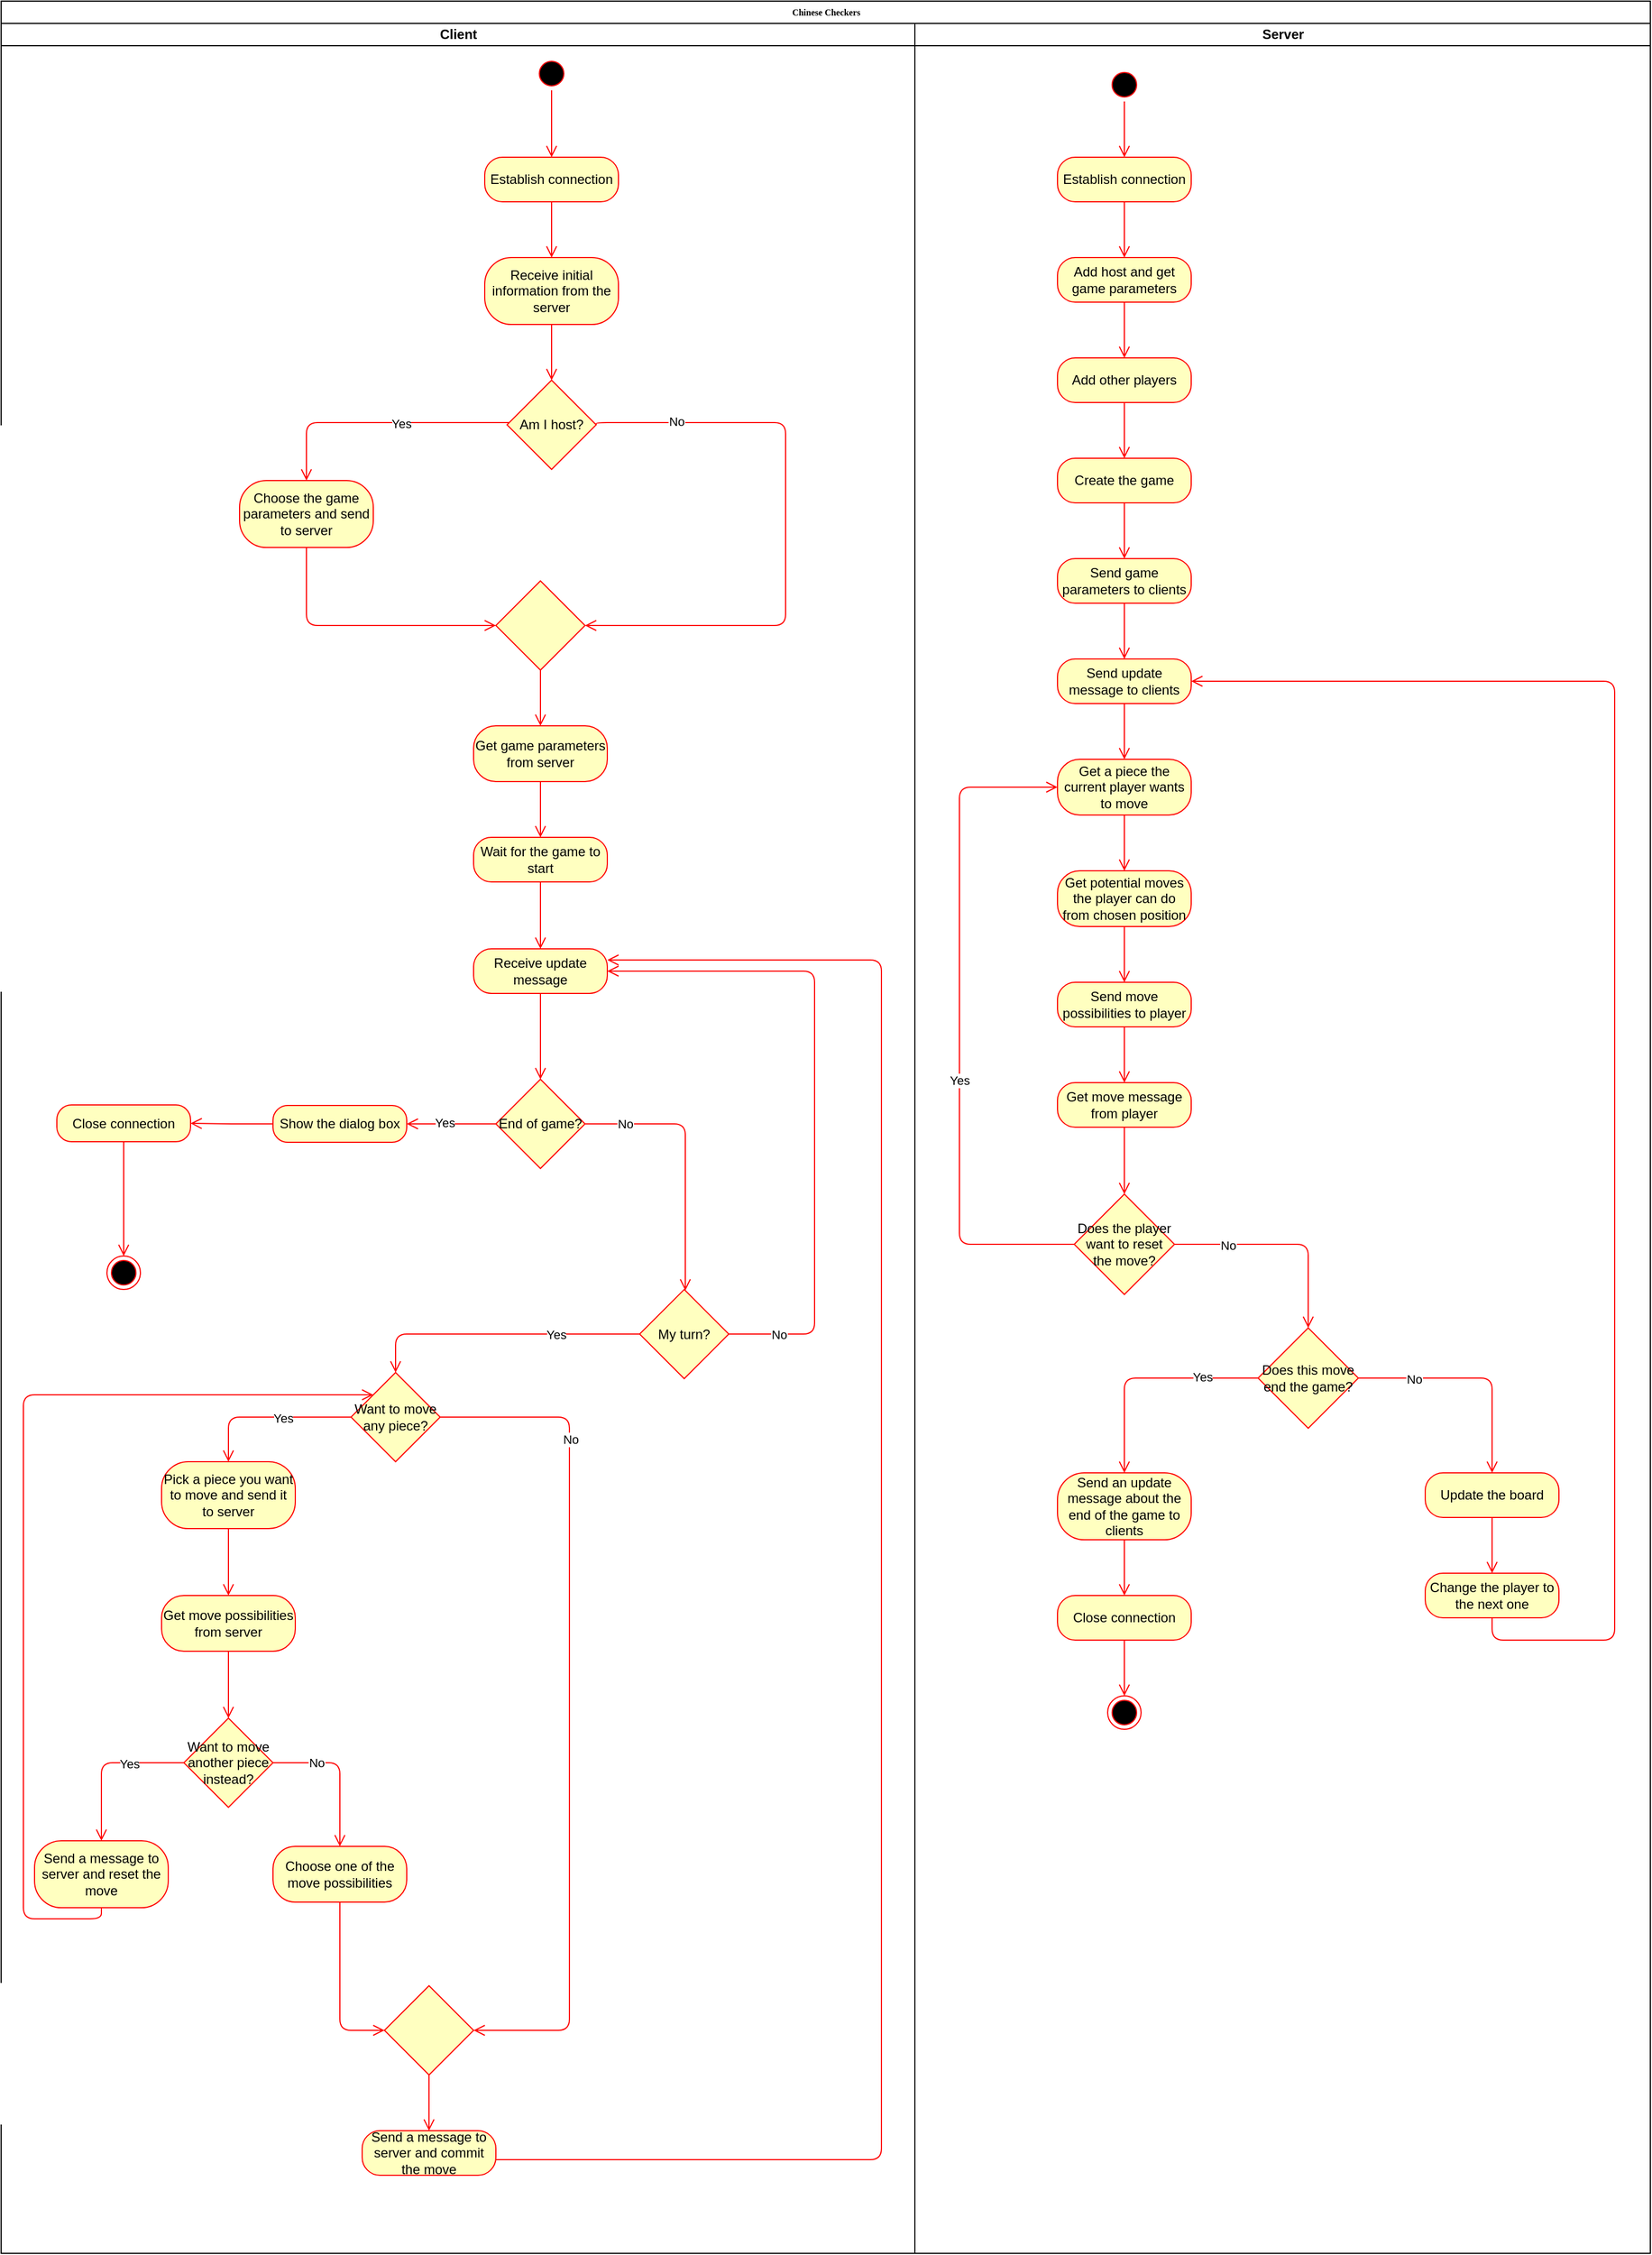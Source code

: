 <mxfile version="13.9.9" type="device"><diagram name="Page-1" id="74e2e168-ea6b-b213-b513-2b3c1d86103e"><mxGraphModel dx="3620" dy="2687" grid="1" gridSize="10" guides="1" tooltips="1" connect="1" arrows="1" fold="1" page="1" pageScale="1" pageWidth="1100" pageHeight="850" background="#ffffff" math="0" shadow="0"><root><mxCell id="0"/><mxCell id="1" parent="0"/><mxCell id="77e6c97f196da883-1" value="Chinese Checkers" style="swimlane;html=1;childLayout=stackLayout;startSize=20;rounded=0;shadow=0;labelBackgroundColor=none;strokeWidth=1;fontFamily=Verdana;fontSize=8;align=center;" parent="1" vertex="1"><mxGeometry x="70" y="40" width="1480" height="2020" as="geometry"/></mxCell><mxCell id="77e6c97f196da883-2" value="Client" style="swimlane;html=1;startSize=20;" parent="77e6c97f196da883-1" vertex="1"><mxGeometry y="20" width="820" height="2000" as="geometry"/></mxCell><mxCell id="iOfUQoqEmV51XiB2hZvp-2" value="Establish connection" style="rounded=1;whiteSpace=wrap;html=1;arcSize=40;fontColor=#000000;fillColor=#ffffc0;strokeColor=#ff0000;" vertex="1" parent="77e6c97f196da883-2"><mxGeometry x="434" y="120" width="120" height="40" as="geometry"/></mxCell><mxCell id="iOfUQoqEmV51XiB2hZvp-3" value="" style="edgeStyle=orthogonalEdgeStyle;html=1;verticalAlign=bottom;endArrow=open;endSize=8;strokeColor=#ff0000;" edge="1" source="iOfUQoqEmV51XiB2hZvp-2" parent="77e6c97f196da883-2" target="iOfUQoqEmV51XiB2hZvp-6"><mxGeometry relative="1" as="geometry"><mxPoint x="494" y="220" as="targetPoint"/></mxGeometry></mxCell><mxCell id="iOfUQoqEmV51XiB2hZvp-6" value="Receive initial information from the server" style="rounded=1;whiteSpace=wrap;html=1;arcSize=40;fontColor=#000000;fillColor=#ffffc0;strokeColor=#ff0000;" vertex="1" parent="77e6c97f196da883-2"><mxGeometry x="434" y="210" width="120" height="60" as="geometry"/></mxCell><mxCell id="iOfUQoqEmV51XiB2hZvp-7" value="" style="edgeStyle=orthogonalEdgeStyle;html=1;verticalAlign=bottom;endArrow=open;endSize=8;strokeColor=#ff0000;" edge="1" source="iOfUQoqEmV51XiB2hZvp-6" parent="77e6c97f196da883-2" target="iOfUQoqEmV51XiB2hZvp-18"><mxGeometry relative="1" as="geometry"><mxPoint x="494" y="325" as="targetPoint"/></mxGeometry></mxCell><mxCell id="iOfUQoqEmV51XiB2hZvp-13" value="" style="ellipse;html=1;shape=startState;fillColor=#000000;strokeColor=#ff0000;" vertex="1" parent="77e6c97f196da883-2"><mxGeometry x="479" y="30" width="30" height="30" as="geometry"/></mxCell><mxCell id="iOfUQoqEmV51XiB2hZvp-14" value="" style="edgeStyle=orthogonalEdgeStyle;html=1;verticalAlign=bottom;endArrow=open;endSize=8;strokeColor=#ff0000;" edge="1" source="iOfUQoqEmV51XiB2hZvp-13" parent="77e6c97f196da883-2" target="iOfUQoqEmV51XiB2hZvp-2"><mxGeometry relative="1" as="geometry"><mxPoint x="509" y="130" as="targetPoint"/><mxPoint x="494" y="60" as="sourcePoint"/></mxGeometry></mxCell><mxCell id="iOfUQoqEmV51XiB2hZvp-16" value="Choose the game parameters and send to server" style="rounded=1;whiteSpace=wrap;html=1;arcSize=40;fontColor=#000000;fillColor=#ffffc0;strokeColor=#ff0000;" vertex="1" parent="77e6c97f196da883-2"><mxGeometry x="214" y="410" width="120" height="60" as="geometry"/></mxCell><mxCell id="iOfUQoqEmV51XiB2hZvp-17" value="" style="edgeStyle=orthogonalEdgeStyle;html=1;verticalAlign=bottom;endArrow=open;endSize=8;strokeColor=#ff0000;entryX=0;entryY=0.5;entryDx=0;entryDy=0;exitX=0.5;exitY=1;exitDx=0;exitDy=0;" edge="1" source="iOfUQoqEmV51XiB2hZvp-16" parent="77e6c97f196da883-2" target="iOfUQoqEmV51XiB2hZvp-21"><mxGeometry relative="1" as="geometry"><mxPoint x="454" y="540" as="targetPoint"/></mxGeometry></mxCell><mxCell id="iOfUQoqEmV51XiB2hZvp-18" value="Am I host?" style="rhombus;whiteSpace=wrap;html=1;fillColor=#ffffc0;strokeColor=#ff0000;" vertex="1" parent="77e6c97f196da883-2"><mxGeometry x="454" y="320" width="80" height="80" as="geometry"/></mxCell><mxCell id="iOfUQoqEmV51XiB2hZvp-19" value="" style="edgeStyle=orthogonalEdgeStyle;html=1;align=left;verticalAlign=bottom;endArrow=open;endSize=8;strokeColor=#ff0000;exitX=1;exitY=0.5;exitDx=0;exitDy=0;" edge="1" source="iOfUQoqEmV51XiB2hZvp-18" parent="77e6c97f196da883-2" target="iOfUQoqEmV51XiB2hZvp-21"><mxGeometry x="-0.768" y="8" relative="1" as="geometry"><mxPoint x="514" y="540" as="targetPoint"/><mxPoint x="704" y="310" as="sourcePoint"/><Array as="points"><mxPoint x="534" y="358"/><mxPoint x="704" y="358"/><mxPoint x="704" y="540"/></Array><mxPoint as="offset"/></mxGeometry></mxCell><mxCell id="iOfUQoqEmV51XiB2hZvp-78" value="No" style="edgeLabel;html=1;align=center;verticalAlign=middle;resizable=0;points=[];" vertex="1" connectable="0" parent="iOfUQoqEmV51XiB2hZvp-19"><mxGeometry x="-0.725" y="1" relative="1" as="geometry"><mxPoint as="offset"/></mxGeometry></mxCell><mxCell id="iOfUQoqEmV51XiB2hZvp-20" value="" style="edgeStyle=orthogonalEdgeStyle;html=1;align=left;verticalAlign=top;endArrow=open;endSize=8;strokeColor=#ff0000;" edge="1" source="iOfUQoqEmV51XiB2hZvp-18" parent="77e6c97f196da883-2" target="iOfUQoqEmV51XiB2hZvp-16"><mxGeometry x="0.043" y="-28" relative="1" as="geometry"><mxPoint x="274" y="420" as="targetPoint"/><Array as="points"><mxPoint x="274" y="358"/></Array><mxPoint as="offset"/></mxGeometry></mxCell><mxCell id="iOfUQoqEmV51XiB2hZvp-79" value="Yes" style="edgeLabel;html=1;align=center;verticalAlign=middle;resizable=0;points=[];" vertex="1" connectable="0" parent="iOfUQoqEmV51XiB2hZvp-20"><mxGeometry x="-0.169" y="1" relative="1" as="geometry"><mxPoint as="offset"/></mxGeometry></mxCell><mxCell id="iOfUQoqEmV51XiB2hZvp-21" value="" style="rhombus;whiteSpace=wrap;html=1;fillColor=#ffffc0;strokeColor=#ff0000;" vertex="1" parent="77e6c97f196da883-2"><mxGeometry x="444" y="500" width="80" height="80" as="geometry"/></mxCell><mxCell id="iOfUQoqEmV51XiB2hZvp-26" value="Get game parameters from server" style="rounded=1;whiteSpace=wrap;html=1;arcSize=40;fontColor=#000000;fillColor=#ffffc0;strokeColor=#ff0000;" vertex="1" parent="77e6c97f196da883-2"><mxGeometry x="424" y="630" width="120" height="50" as="geometry"/></mxCell><mxCell id="iOfUQoqEmV51XiB2hZvp-28" value="" style="edgeStyle=orthogonalEdgeStyle;html=1;verticalAlign=bottom;endArrow=open;endSize=8;strokeColor=#ff0000;entryX=0.5;entryY=0;entryDx=0;entryDy=0;" edge="1" parent="77e6c97f196da883-2" source="iOfUQoqEmV51XiB2hZvp-21" target="iOfUQoqEmV51XiB2hZvp-26"><mxGeometry relative="1" as="geometry"><mxPoint x="494" y="650" as="targetPoint"/><mxPoint x="554" y="640" as="sourcePoint"/></mxGeometry></mxCell><mxCell id="iOfUQoqEmV51XiB2hZvp-29" value="Wait for the game to start" style="rounded=1;whiteSpace=wrap;html=1;arcSize=40;fontColor=#000000;fillColor=#ffffc0;strokeColor=#ff0000;" vertex="1" parent="77e6c97f196da883-2"><mxGeometry x="424" y="730" width="120" height="40" as="geometry"/></mxCell><mxCell id="iOfUQoqEmV51XiB2hZvp-27" value="" style="edgeStyle=orthogonalEdgeStyle;html=1;verticalAlign=bottom;endArrow=open;endSize=8;strokeColor=#ff0000;" edge="1" source="iOfUQoqEmV51XiB2hZvp-26" parent="77e6c97f196da883-2" target="iOfUQoqEmV51XiB2hZvp-29"><mxGeometry relative="1" as="geometry"><mxPoint x="484" y="740" as="targetPoint"/></mxGeometry></mxCell><mxCell id="iOfUQoqEmV51XiB2hZvp-31" value="Receive update message" style="rounded=1;whiteSpace=wrap;html=1;arcSize=40;fontColor=#000000;fillColor=#ffffc0;strokeColor=#ff0000;" vertex="1" parent="77e6c97f196da883-2"><mxGeometry x="424" y="830" width="120" height="40" as="geometry"/></mxCell><mxCell id="iOfUQoqEmV51XiB2hZvp-30" value="" style="edgeStyle=orthogonalEdgeStyle;html=1;verticalAlign=bottom;endArrow=open;endSize=8;strokeColor=#ff0000;" edge="1" source="iOfUQoqEmV51XiB2hZvp-29" parent="77e6c97f196da883-2" target="iOfUQoqEmV51XiB2hZvp-31"><mxGeometry relative="1" as="geometry"><mxPoint x="484" y="830" as="targetPoint"/></mxGeometry></mxCell><mxCell id="iOfUQoqEmV51XiB2hZvp-36" value="End of game?" style="rhombus;whiteSpace=wrap;html=1;fillColor=#ffffc0;strokeColor=#ff0000;" vertex="1" parent="77e6c97f196da883-2"><mxGeometry x="444" y="947" width="80" height="80" as="geometry"/></mxCell><mxCell id="iOfUQoqEmV51XiB2hZvp-37" value="" style="edgeStyle=orthogonalEdgeStyle;html=1;align=left;verticalAlign=bottom;endArrow=open;endSize=8;strokeColor=#ff0000;" edge="1" parent="77e6c97f196da883-2" source="iOfUQoqEmV51XiB2hZvp-36" target="iOfUQoqEmV51XiB2hZvp-44"><mxGeometry x="-0.699" y="7" relative="1" as="geometry"><mxPoint x="614" y="1135.52" as="targetPoint"/><Array as="points"><mxPoint x="614" y="987"/></Array><mxPoint as="offset"/></mxGeometry></mxCell><mxCell id="iOfUQoqEmV51XiB2hZvp-76" value="No" style="edgeLabel;html=1;align=center;verticalAlign=middle;resizable=0;points=[];" vertex="1" connectable="0" parent="iOfUQoqEmV51XiB2hZvp-37"><mxGeometry x="-0.698" relative="1" as="geometry"><mxPoint as="offset"/></mxGeometry></mxCell><mxCell id="iOfUQoqEmV51XiB2hZvp-38" value="" style="edgeStyle=orthogonalEdgeStyle;html=1;align=left;verticalAlign=top;endArrow=open;endSize=8;strokeColor=#ff0000;" edge="1" parent="77e6c97f196da883-2" source="iOfUQoqEmV51XiB2hZvp-36" target="iOfUQoqEmV51XiB2hZvp-39"><mxGeometry x="-0.4" y="-27" relative="1" as="geometry"><mxPoint x="384" y="987" as="targetPoint"/><mxPoint as="offset"/></mxGeometry></mxCell><mxCell id="iOfUQoqEmV51XiB2hZvp-77" value="Yes" style="edgeLabel;html=1;align=center;verticalAlign=middle;resizable=0;points=[];" vertex="1" connectable="0" parent="iOfUQoqEmV51XiB2hZvp-38"><mxGeometry x="0.168" y="-1" relative="1" as="geometry"><mxPoint as="offset"/></mxGeometry></mxCell><mxCell id="iOfUQoqEmV51XiB2hZvp-32" value="" style="edgeStyle=orthogonalEdgeStyle;html=1;verticalAlign=bottom;endArrow=open;endSize=8;strokeColor=#ff0000;" edge="1" source="iOfUQoqEmV51XiB2hZvp-31" parent="77e6c97f196da883-2" target="iOfUQoqEmV51XiB2hZvp-36"><mxGeometry relative="1" as="geometry"><mxPoint x="484" y="940" as="targetPoint"/></mxGeometry></mxCell><mxCell id="iOfUQoqEmV51XiB2hZvp-39" value="Show the dialog box" style="rounded=1;whiteSpace=wrap;html=1;arcSize=40;fontColor=#000000;fillColor=#ffffc0;strokeColor=#ff0000;" vertex="1" parent="77e6c97f196da883-2"><mxGeometry x="244" y="970.5" width="120" height="33" as="geometry"/></mxCell><mxCell id="iOfUQoqEmV51XiB2hZvp-40" value="" style="edgeStyle=orthogonalEdgeStyle;html=1;verticalAlign=bottom;endArrow=open;endSize=8;strokeColor=#ff0000;" edge="1" source="iOfUQoqEmV51XiB2hZvp-39" parent="77e6c97f196da883-2" target="iOfUQoqEmV51XiB2hZvp-41"><mxGeometry relative="1" as="geometry"><mxPoint x="195.5" y="987" as="targetPoint"/></mxGeometry></mxCell><mxCell id="iOfUQoqEmV51XiB2hZvp-41" value="Close connection" style="rounded=1;whiteSpace=wrap;html=1;arcSize=40;fontColor=#000000;fillColor=#ffffc0;strokeColor=#ff0000;" vertex="1" parent="77e6c97f196da883-2"><mxGeometry x="50" y="970" width="120" height="33" as="geometry"/></mxCell><mxCell id="iOfUQoqEmV51XiB2hZvp-43" value="" style="ellipse;html=1;shape=endState;fillColor=#000000;strokeColor=#ff0000;" vertex="1" parent="77e6c97f196da883-2"><mxGeometry x="95" y="1105.52" width="30" height="30" as="geometry"/></mxCell><mxCell id="iOfUQoqEmV51XiB2hZvp-42" value="" style="edgeStyle=orthogonalEdgeStyle;html=1;verticalAlign=bottom;endArrow=open;endSize=8;strokeColor=#ff0000;" edge="1" parent="77e6c97f196da883-2" source="iOfUQoqEmV51XiB2hZvp-41" target="iOfUQoqEmV51XiB2hZvp-43"><mxGeometry relative="1" as="geometry"><mxPoint x="134" y="1090" as="targetPoint"/></mxGeometry></mxCell><mxCell id="iOfUQoqEmV51XiB2hZvp-44" value="My turn?" style="rhombus;whiteSpace=wrap;html=1;fillColor=#ffffc0;strokeColor=#ff0000;" vertex="1" parent="77e6c97f196da883-2"><mxGeometry x="573" y="1135.52" width="80" height="80" as="geometry"/></mxCell><mxCell id="iOfUQoqEmV51XiB2hZvp-45" value="" style="edgeStyle=orthogonalEdgeStyle;html=1;align=left;verticalAlign=bottom;endArrow=open;endSize=8;strokeColor=#ff0000;entryX=0.5;entryY=0;entryDx=0;entryDy=0;" edge="1" source="iOfUQoqEmV51XiB2hZvp-44" parent="77e6c97f196da883-2" target="iOfUQoqEmV51XiB2hZvp-47"><mxGeometry x="-1" y="132" relative="1" as="geometry"><mxPoint x="384" y="1215.52" as="targetPoint"/><mxPoint x="127" y="-98" as="offset"/></mxGeometry></mxCell><mxCell id="iOfUQoqEmV51XiB2hZvp-74" value="Yes" style="edgeLabel;html=1;align=center;verticalAlign=middle;resizable=0;points=[];" vertex="1" connectable="0" parent="iOfUQoqEmV51XiB2hZvp-45"><mxGeometry x="-0.41" relative="1" as="geometry"><mxPoint as="offset"/></mxGeometry></mxCell><mxCell id="iOfUQoqEmV51XiB2hZvp-46" value="" style="edgeStyle=orthogonalEdgeStyle;html=1;align=left;verticalAlign=top;endArrow=open;endSize=8;strokeColor=#ff0000;entryX=1;entryY=0.5;entryDx=0;entryDy=0;" edge="1" source="iOfUQoqEmV51XiB2hZvp-44" parent="77e6c97f196da883-2" target="iOfUQoqEmV51XiB2hZvp-31"><mxGeometry x="-1" y="175" relative="1" as="geometry"><mxPoint x="880" y="990" as="targetPoint"/><Array as="points"><mxPoint x="730" y="1176"/><mxPoint x="730" y="850"/></Array><mxPoint x="-173" y="149" as="offset"/></mxGeometry></mxCell><mxCell id="iOfUQoqEmV51XiB2hZvp-75" value="No" style="edgeLabel;html=1;align=center;verticalAlign=middle;resizable=0;points=[];" vertex="1" connectable="0" parent="iOfUQoqEmV51XiB2hZvp-46"><mxGeometry x="-0.848" relative="1" as="geometry"><mxPoint as="offset"/></mxGeometry></mxCell><mxCell id="iOfUQoqEmV51XiB2hZvp-47" value="Want to move any piece?" style="rhombus;whiteSpace=wrap;html=1;fillColor=#ffffc0;strokeColor=#ff0000;" vertex="1" parent="77e6c97f196da883-2"><mxGeometry x="314" y="1210" width="80" height="80" as="geometry"/></mxCell><mxCell id="iOfUQoqEmV51XiB2hZvp-48" value="" style="edgeStyle=orthogonalEdgeStyle;html=1;align=left;verticalAlign=bottom;endArrow=open;endSize=8;strokeColor=#ff0000;" edge="1" parent="77e6c97f196da883-2" source="iOfUQoqEmV51XiB2hZvp-47" target="iOfUQoqEmV51XiB2hZvp-62"><mxGeometry x="-1" y="180" relative="1" as="geometry"><mxPoint x="220.034" y="1290" as="targetPoint"/><mxPoint x="156" y="-90" as="offset"/><Array as="points"><mxPoint x="204" y="1250"/></Array></mxGeometry></mxCell><mxCell id="iOfUQoqEmV51XiB2hZvp-81" value="Yes" style="edgeLabel;html=1;align=center;verticalAlign=middle;resizable=0;points=[];" vertex="1" connectable="0" parent="iOfUQoqEmV51XiB2hZvp-48"><mxGeometry x="-0.186" y="1" relative="1" as="geometry"><mxPoint as="offset"/></mxGeometry></mxCell><mxCell id="iOfUQoqEmV51XiB2hZvp-49" value="" style="edgeStyle=orthogonalEdgeStyle;html=1;align=left;verticalAlign=top;endArrow=open;endSize=8;strokeColor=#ff0000;entryX=1;entryY=0.5;entryDx=0;entryDy=0;" edge="1" parent="77e6c97f196da883-2" source="iOfUQoqEmV51XiB2hZvp-47" target="iOfUQoqEmV51XiB2hZvp-57"><mxGeometry x="-1" y="-89" relative="1" as="geometry"><mxPoint x="424" y="1795.52" as="targetPoint"/><Array as="points"><mxPoint x="510" y="1250"/><mxPoint x="510" y="1800"/></Array><mxPoint x="5" y="-30" as="offset"/></mxGeometry></mxCell><mxCell id="iOfUQoqEmV51XiB2hZvp-80" value="No" style="edgeLabel;html=1;align=center;verticalAlign=middle;resizable=0;points=[];" vertex="1" connectable="0" parent="iOfUQoqEmV51XiB2hZvp-49"><mxGeometry x="-0.639" y="1" relative="1" as="geometry"><mxPoint as="offset"/></mxGeometry></mxCell><mxCell id="iOfUQoqEmV51XiB2hZvp-52" value="" style="edgeStyle=orthogonalEdgeStyle;html=1;verticalAlign=bottom;endArrow=open;endSize=8;strokeColor=#ff0000;entryX=1;entryY=0.25;entryDx=0;entryDy=0;" edge="1" parent="77e6c97f196da883-2" source="iOfUQoqEmV51XiB2hZvp-55" target="iOfUQoqEmV51XiB2hZvp-31"><mxGeometry relative="1" as="geometry"><mxPoint x="780" y="840" as="targetPoint"/><mxPoint x="444" y="1915.52" as="sourcePoint"/><Array as="points"><mxPoint x="790" y="1916"/><mxPoint x="790" y="840"/></Array></mxGeometry></mxCell><mxCell id="iOfUQoqEmV51XiB2hZvp-55" value="Send a message to server and commit the move" style="rounded=1;whiteSpace=wrap;html=1;arcSize=40;fontColor=#000000;fillColor=#ffffc0;strokeColor=#ff0000;" vertex="1" parent="77e6c97f196da883-2"><mxGeometry x="324" y="1890" width="120" height="40" as="geometry"/></mxCell><mxCell id="iOfUQoqEmV51XiB2hZvp-57" value="" style="rhombus;whiteSpace=wrap;html=1;fillColor=#ffffc0;strokeColor=#ff0000;" vertex="1" parent="77e6c97f196da883-2"><mxGeometry x="344" y="1760" width="80" height="80" as="geometry"/></mxCell><mxCell id="iOfUQoqEmV51XiB2hZvp-60" value="" style="edgeStyle=orthogonalEdgeStyle;html=1;verticalAlign=bottom;endArrow=open;endSize=8;strokeColor=#ff0000;entryX=0;entryY=0.5;entryDx=0;entryDy=0;exitX=0.5;exitY=1;exitDx=0;exitDy=0;" edge="1" parent="77e6c97f196da883-2" source="iOfUQoqEmV51XiB2hZvp-73" target="iOfUQoqEmV51XiB2hZvp-57"><mxGeometry relative="1" as="geometry"><mxPoint x="314.0" y="1797" as="targetPoint"/><mxPoint x="314" y="1720" as="sourcePoint"/><Array as="points"><mxPoint x="304" y="1800"/></Array></mxGeometry></mxCell><mxCell id="iOfUQoqEmV51XiB2hZvp-61" value="" style="edgeStyle=orthogonalEdgeStyle;html=1;verticalAlign=bottom;endArrow=open;endSize=8;strokeColor=#ff0000;entryX=0.5;entryY=0;entryDx=0;entryDy=0;exitX=0.5;exitY=1;exitDx=0;exitDy=0;" edge="1" parent="77e6c97f196da883-2" source="iOfUQoqEmV51XiB2hZvp-57" target="iOfUQoqEmV51XiB2hZvp-55"><mxGeometry relative="1" as="geometry"><mxPoint x="493.41" y="1617" as="targetPoint"/><mxPoint x="493.41" y="1540" as="sourcePoint"/></mxGeometry></mxCell><mxCell id="iOfUQoqEmV51XiB2hZvp-62" value="Pick a piece you want to move and send it to server" style="rounded=1;whiteSpace=wrap;html=1;arcSize=40;fontColor=#000000;fillColor=#ffffc0;strokeColor=#ff0000;" vertex="1" parent="77e6c97f196da883-2"><mxGeometry x="144" y="1290" width="120" height="60" as="geometry"/></mxCell><mxCell id="iOfUQoqEmV51XiB2hZvp-64" value="Get move possibilities from server" style="rounded=1;whiteSpace=wrap;html=1;arcSize=40;fontColor=#000000;fillColor=#ffffc0;strokeColor=#ff0000;" vertex="1" parent="77e6c97f196da883-2"><mxGeometry x="144" y="1410" width="120" height="50" as="geometry"/></mxCell><mxCell id="iOfUQoqEmV51XiB2hZvp-65" value="" style="edgeStyle=orthogonalEdgeStyle;html=1;verticalAlign=bottom;endArrow=open;endSize=8;strokeColor=#ff0000;" edge="1" source="iOfUQoqEmV51XiB2hZvp-64" parent="77e6c97f196da883-2" target="iOfUQoqEmV51XiB2hZvp-66"><mxGeometry relative="1" as="geometry"><mxPoint x="204" y="1510" as="targetPoint"/></mxGeometry></mxCell><mxCell id="iOfUQoqEmV51XiB2hZvp-63" value="" style="edgeStyle=orthogonalEdgeStyle;html=1;verticalAlign=bottom;endArrow=open;endSize=8;strokeColor=#ff0000;" edge="1" source="iOfUQoqEmV51XiB2hZvp-62" parent="77e6c97f196da883-2" target="iOfUQoqEmV51XiB2hZvp-64"><mxGeometry relative="1" as="geometry"><mxPoint x="290" y="1430" as="targetPoint"/></mxGeometry></mxCell><mxCell id="iOfUQoqEmV51XiB2hZvp-66" value="Want to move another piece instead?" style="rhombus;whiteSpace=wrap;html=1;fillColor=#ffffc0;strokeColor=#ff0000;" vertex="1" parent="77e6c97f196da883-2"><mxGeometry x="164" y="1520" width="80" height="80" as="geometry"/></mxCell><mxCell id="iOfUQoqEmV51XiB2hZvp-68" value="" style="edgeStyle=orthogonalEdgeStyle;html=1;align=left;verticalAlign=top;endArrow=open;endSize=8;strokeColor=#ff0000;" edge="1" source="iOfUQoqEmV51XiB2hZvp-66" parent="77e6c97f196da883-2" target="iOfUQoqEmV51XiB2hZvp-70"><mxGeometry x="-0.667" y="-10" relative="1" as="geometry"><mxPoint x="90" y="1670" as="targetPoint"/><Array as="points"><mxPoint x="90" y="1560"/></Array><mxPoint as="offset"/></mxGeometry></mxCell><mxCell id="iOfUQoqEmV51XiB2hZvp-82" value="Yes" style="edgeLabel;html=1;align=center;verticalAlign=middle;resizable=0;points=[];" vertex="1" connectable="0" parent="iOfUQoqEmV51XiB2hZvp-68"><mxGeometry x="-0.322" y="1" relative="1" as="geometry"><mxPoint as="offset"/></mxGeometry></mxCell><mxCell id="iOfUQoqEmV51XiB2hZvp-69" value="" style="edgeStyle=orthogonalEdgeStyle;html=1;verticalAlign=bottom;endArrow=open;endSize=8;strokeColor=#ff0000;entryX=0;entryY=0;entryDx=0;entryDy=0;exitX=0.5;exitY=1;exitDx=0;exitDy=0;" edge="1" parent="77e6c97f196da883-2" source="iOfUQoqEmV51XiB2hZvp-70" target="iOfUQoqEmV51XiB2hZvp-47"><mxGeometry relative="1" as="geometry"><mxPoint x="174" y="1720" as="targetPoint"/><mxPoint x="40.0" y="1775" as="sourcePoint"/><Array as="points"><mxPoint x="90" y="1700"/><mxPoint x="20" y="1700"/><mxPoint x="20" y="1230"/></Array></mxGeometry></mxCell><mxCell id="iOfUQoqEmV51XiB2hZvp-70" value="Send a message to server and reset the move" style="rounded=1;whiteSpace=wrap;html=1;arcSize=40;fontColor=#000000;fillColor=#ffffc0;strokeColor=#ff0000;" vertex="1" parent="77e6c97f196da883-2"><mxGeometry x="30" y="1630" width="120" height="60" as="geometry"/></mxCell><mxCell id="iOfUQoqEmV51XiB2hZvp-73" value="Choose one of the move possibilities" style="rounded=1;whiteSpace=wrap;html=1;arcSize=40;fontColor=#000000;fillColor=#ffffc0;strokeColor=#ff0000;" vertex="1" parent="77e6c97f196da883-2"><mxGeometry x="244" y="1635" width="120" height="50" as="geometry"/></mxCell><mxCell id="iOfUQoqEmV51XiB2hZvp-67" value="" style="edgeStyle=orthogonalEdgeStyle;html=1;align=left;verticalAlign=bottom;endArrow=open;endSize=8;strokeColor=#ff0000;" edge="1" source="iOfUQoqEmV51XiB2hZvp-66" parent="77e6c97f196da883-2" target="iOfUQoqEmV51XiB2hZvp-73"><mxGeometry x="-1" relative="1" as="geometry"><mxPoint x="360" y="1570" as="targetPoint"/><Array as="points"><mxPoint x="304" y="1560"/></Array></mxGeometry></mxCell><mxCell id="iOfUQoqEmV51XiB2hZvp-83" value="No" style="edgeLabel;html=1;align=center;verticalAlign=middle;resizable=0;points=[];" vertex="1" connectable="0" parent="iOfUQoqEmV51XiB2hZvp-67"><mxGeometry x="-0.422" relative="1" as="geometry"><mxPoint as="offset"/></mxGeometry></mxCell><mxCell id="77e6c97f196da883-3" value="Server" style="swimlane;html=1;startSize=20;" parent="77e6c97f196da883-1" vertex="1"><mxGeometry x="820" y="20" width="660" height="2000" as="geometry"/></mxCell><mxCell id="iOfUQoqEmV51XiB2hZvp-84" value="" style="ellipse;html=1;shape=startState;fillColor=#000000;strokeColor=#ff0000;" vertex="1" parent="77e6c97f196da883-3"><mxGeometry x="173" y="40" width="30" height="30" as="geometry"/></mxCell><mxCell id="iOfUQoqEmV51XiB2hZvp-86" value="Establish connection" style="rounded=1;whiteSpace=wrap;html=1;arcSize=40;fontColor=#000000;fillColor=#ffffc0;strokeColor=#ff0000;" vertex="1" parent="77e6c97f196da883-3"><mxGeometry x="128" y="120" width="120" height="40" as="geometry"/></mxCell><mxCell id="iOfUQoqEmV51XiB2hZvp-85" value="" style="edgeStyle=orthogonalEdgeStyle;html=1;verticalAlign=bottom;endArrow=open;endSize=8;strokeColor=#ff0000;" edge="1" source="iOfUQoqEmV51XiB2hZvp-84" parent="77e6c97f196da883-3" target="iOfUQoqEmV51XiB2hZvp-86"><mxGeometry relative="1" as="geometry"><mxPoint x="188" y="100" as="targetPoint"/></mxGeometry></mxCell><mxCell id="iOfUQoqEmV51XiB2hZvp-88" value="Add host and get game parameters" style="rounded=1;whiteSpace=wrap;html=1;arcSize=40;fontColor=#000000;fillColor=#ffffc0;strokeColor=#ff0000;" vertex="1" parent="77e6c97f196da883-3"><mxGeometry x="128" y="210" width="120" height="40" as="geometry"/></mxCell><mxCell id="iOfUQoqEmV51XiB2hZvp-87" value="" style="edgeStyle=orthogonalEdgeStyle;html=1;verticalAlign=bottom;endArrow=open;endSize=8;strokeColor=#ff0000;" edge="1" source="iOfUQoqEmV51XiB2hZvp-86" parent="77e6c97f196da883-3" target="iOfUQoqEmV51XiB2hZvp-88"><mxGeometry relative="1" as="geometry"><mxPoint x="188" y="200" as="targetPoint"/></mxGeometry></mxCell><mxCell id="iOfUQoqEmV51XiB2hZvp-90" value="Add other players" style="rounded=1;whiteSpace=wrap;html=1;arcSize=40;fontColor=#000000;fillColor=#ffffc0;strokeColor=#ff0000;" vertex="1" parent="77e6c97f196da883-3"><mxGeometry x="128" y="300" width="120" height="40" as="geometry"/></mxCell><mxCell id="iOfUQoqEmV51XiB2hZvp-89" value="" style="edgeStyle=orthogonalEdgeStyle;html=1;verticalAlign=bottom;endArrow=open;endSize=8;strokeColor=#ff0000;" edge="1" source="iOfUQoqEmV51XiB2hZvp-88" parent="77e6c97f196da883-3" target="iOfUQoqEmV51XiB2hZvp-90"><mxGeometry relative="1" as="geometry"><mxPoint x="188" y="280" as="targetPoint"/></mxGeometry></mxCell><mxCell id="iOfUQoqEmV51XiB2hZvp-92" value="Create the game" style="rounded=1;whiteSpace=wrap;html=1;arcSize=40;fontColor=#000000;fillColor=#ffffc0;strokeColor=#ff0000;" vertex="1" parent="77e6c97f196da883-3"><mxGeometry x="128" y="390" width="120" height="40" as="geometry"/></mxCell><mxCell id="iOfUQoqEmV51XiB2hZvp-91" value="" style="edgeStyle=orthogonalEdgeStyle;html=1;verticalAlign=bottom;endArrow=open;endSize=8;strokeColor=#ff0000;" edge="1" source="iOfUQoqEmV51XiB2hZvp-90" parent="77e6c97f196da883-3" target="iOfUQoqEmV51XiB2hZvp-92"><mxGeometry relative="1" as="geometry"><mxPoint x="188" y="380" as="targetPoint"/></mxGeometry></mxCell><mxCell id="iOfUQoqEmV51XiB2hZvp-94" value="Send game parameters to clients" style="rounded=1;whiteSpace=wrap;html=1;arcSize=40;fontColor=#000000;fillColor=#ffffc0;strokeColor=#ff0000;" vertex="1" parent="77e6c97f196da883-3"><mxGeometry x="128" y="480" width="120" height="40" as="geometry"/></mxCell><mxCell id="iOfUQoqEmV51XiB2hZvp-93" value="" style="edgeStyle=orthogonalEdgeStyle;html=1;verticalAlign=bottom;endArrow=open;endSize=8;strokeColor=#ff0000;" edge="1" source="iOfUQoqEmV51XiB2hZvp-92" parent="77e6c97f196da883-3" target="iOfUQoqEmV51XiB2hZvp-94"><mxGeometry relative="1" as="geometry"><mxPoint x="268" y="370" as="targetPoint"/></mxGeometry></mxCell><mxCell id="iOfUQoqEmV51XiB2hZvp-96" value="Send update message to clients" style="rounded=1;whiteSpace=wrap;html=1;arcSize=40;fontColor=#000000;fillColor=#ffffc0;strokeColor=#ff0000;" vertex="1" parent="77e6c97f196da883-3"><mxGeometry x="128" y="570" width="120" height="40" as="geometry"/></mxCell><mxCell id="iOfUQoqEmV51XiB2hZvp-95" value="" style="edgeStyle=orthogonalEdgeStyle;html=1;verticalAlign=bottom;endArrow=open;endSize=8;strokeColor=#ff0000;" edge="1" source="iOfUQoqEmV51XiB2hZvp-94" parent="77e6c97f196da883-3" target="iOfUQoqEmV51XiB2hZvp-96"><mxGeometry relative="1" as="geometry"><mxPoint x="188" y="570" as="targetPoint"/></mxGeometry></mxCell><mxCell id="iOfUQoqEmV51XiB2hZvp-98" value="Get a piece the current player wants to move" style="rounded=1;whiteSpace=wrap;html=1;arcSize=40;fontColor=#000000;fillColor=#ffffc0;strokeColor=#ff0000;" vertex="1" parent="77e6c97f196da883-3"><mxGeometry x="128" y="660" width="120" height="50" as="geometry"/></mxCell><mxCell id="iOfUQoqEmV51XiB2hZvp-97" value="" style="edgeStyle=orthogonalEdgeStyle;html=1;verticalAlign=bottom;endArrow=open;endSize=8;strokeColor=#ff0000;" edge="1" source="iOfUQoqEmV51XiB2hZvp-96" parent="77e6c97f196da883-3" target="iOfUQoqEmV51XiB2hZvp-98"><mxGeometry relative="1" as="geometry"><mxPoint x="188" y="660" as="targetPoint"/></mxGeometry></mxCell><mxCell id="iOfUQoqEmV51XiB2hZvp-100" value="Get potential moves the player can do from chosen position" style="rounded=1;whiteSpace=wrap;html=1;arcSize=40;fontColor=#000000;fillColor=#ffffc0;strokeColor=#ff0000;" vertex="1" parent="77e6c97f196da883-3"><mxGeometry x="128" y="760" width="120" height="50" as="geometry"/></mxCell><mxCell id="iOfUQoqEmV51XiB2hZvp-101" value="" style="edgeStyle=orthogonalEdgeStyle;html=1;verticalAlign=bottom;endArrow=open;endSize=8;strokeColor=#ff0000;" edge="1" source="iOfUQoqEmV51XiB2hZvp-100" parent="77e6c97f196da883-3" target="iOfUQoqEmV51XiB2hZvp-102"><mxGeometry relative="1" as="geometry"><mxPoint x="188" y="860" as="targetPoint"/></mxGeometry></mxCell><mxCell id="iOfUQoqEmV51XiB2hZvp-99" value="" style="edgeStyle=orthogonalEdgeStyle;html=1;verticalAlign=bottom;endArrow=open;endSize=8;strokeColor=#ff0000;" edge="1" source="iOfUQoqEmV51XiB2hZvp-98" parent="77e6c97f196da883-3" target="iOfUQoqEmV51XiB2hZvp-100"><mxGeometry relative="1" as="geometry"><mxPoint x="188" y="760" as="targetPoint"/></mxGeometry></mxCell><mxCell id="iOfUQoqEmV51XiB2hZvp-102" value="Send move possibilities to player" style="rounded=1;whiteSpace=wrap;html=1;arcSize=40;fontColor=#000000;fillColor=#ffffc0;strokeColor=#ff0000;" vertex="1" parent="77e6c97f196da883-3"><mxGeometry x="128" y="860" width="120" height="40" as="geometry"/></mxCell><mxCell id="iOfUQoqEmV51XiB2hZvp-103" value="" style="edgeStyle=orthogonalEdgeStyle;html=1;verticalAlign=bottom;endArrow=open;endSize=8;strokeColor=#ff0000;" edge="1" source="iOfUQoqEmV51XiB2hZvp-102" parent="77e6c97f196da883-3" target="iOfUQoqEmV51XiB2hZvp-104"><mxGeometry relative="1" as="geometry"><mxPoint x="188" y="950" as="targetPoint"/></mxGeometry></mxCell><mxCell id="iOfUQoqEmV51XiB2hZvp-104" value="Get move message from player" style="rounded=1;whiteSpace=wrap;html=1;arcSize=40;fontColor=#000000;fillColor=#ffffc0;strokeColor=#ff0000;" vertex="1" parent="77e6c97f196da883-3"><mxGeometry x="128" y="950" width="120" height="40" as="geometry"/></mxCell><mxCell id="iOfUQoqEmV51XiB2hZvp-108" value="Does the player want to reset the move?" style="rhombus;whiteSpace=wrap;html=1;fillColor=#ffffc0;strokeColor=#ff0000;" vertex="1" parent="77e6c97f196da883-3"><mxGeometry x="143" y="1050" width="90" height="90" as="geometry"/></mxCell><mxCell id="iOfUQoqEmV51XiB2hZvp-105" value="" style="edgeStyle=orthogonalEdgeStyle;html=1;verticalAlign=bottom;endArrow=open;endSize=8;strokeColor=#ff0000;" edge="1" source="iOfUQoqEmV51XiB2hZvp-104" parent="77e6c97f196da883-3" target="iOfUQoqEmV51XiB2hZvp-108"><mxGeometry relative="1" as="geometry"><mxPoint x="188" y="1050" as="targetPoint"/></mxGeometry></mxCell><mxCell id="iOfUQoqEmV51XiB2hZvp-110" value="" style="edgeStyle=orthogonalEdgeStyle;html=1;align=left;verticalAlign=top;endArrow=open;endSize=8;strokeColor=#ff0000;entryX=0;entryY=0.5;entryDx=0;entryDy=0;" edge="1" source="iOfUQoqEmV51XiB2hZvp-108" parent="77e6c97f196da883-3" target="iOfUQoqEmV51XiB2hZvp-98"><mxGeometry x="-1" relative="1" as="geometry"><mxPoint x="20" y="1090" as="targetPoint"/><Array as="points"><mxPoint x="40" y="1095"/><mxPoint x="40" y="685"/></Array></mxGeometry></mxCell><mxCell id="iOfUQoqEmV51XiB2hZvp-112" value="Yes" style="edgeLabel;html=1;align=center;verticalAlign=middle;resizable=0;points=[];" vertex="1" connectable="0" parent="iOfUQoqEmV51XiB2hZvp-110"><mxGeometry x="-0.167" relative="1" as="geometry"><mxPoint as="offset"/></mxGeometry></mxCell><mxCell id="iOfUQoqEmV51XiB2hZvp-114" value="Does this move end the game?" style="rhombus;whiteSpace=wrap;html=1;fillColor=#ffffc0;strokeColor=#ff0000;" vertex="1" parent="77e6c97f196da883-3"><mxGeometry x="308" y="1170" width="90" height="90" as="geometry"/></mxCell><mxCell id="iOfUQoqEmV51XiB2hZvp-109" value="" style="edgeStyle=orthogonalEdgeStyle;html=1;align=left;verticalAlign=bottom;endArrow=open;endSize=8;strokeColor=#ff0000;entryX=0.5;entryY=0;entryDx=0;entryDy=0;" edge="1" source="iOfUQoqEmV51XiB2hZvp-108" parent="77e6c97f196da883-3" target="iOfUQoqEmV51XiB2hZvp-114"><mxGeometry x="-1" relative="1" as="geometry"><mxPoint x="358" y="1170" as="targetPoint"/><Array as="points"><mxPoint x="353" y="1095"/></Array></mxGeometry></mxCell><mxCell id="iOfUQoqEmV51XiB2hZvp-113" value="No" style="edgeLabel;html=1;align=center;verticalAlign=middle;resizable=0;points=[];" vertex="1" connectable="0" parent="iOfUQoqEmV51XiB2hZvp-109"><mxGeometry x="-0.514" y="-1" relative="1" as="geometry"><mxPoint as="offset"/></mxGeometry></mxCell><mxCell id="iOfUQoqEmV51XiB2hZvp-115" value="" style="edgeStyle=orthogonalEdgeStyle;html=1;align=left;verticalAlign=bottom;endArrow=open;endSize=8;strokeColor=#ff0000;" edge="1" parent="77e6c97f196da883-3" source="iOfUQoqEmV51XiB2hZvp-114" target="iOfUQoqEmV51XiB2hZvp-124"><mxGeometry x="-1" relative="1" as="geometry"><mxPoint x="518" y="1300" as="targetPoint"/><mxPoint x="398" y="1215" as="sourcePoint"/><Array as="points"><mxPoint x="518" y="1215"/></Array></mxGeometry></mxCell><mxCell id="iOfUQoqEmV51XiB2hZvp-116" value="No" style="edgeLabel;html=1;align=center;verticalAlign=middle;resizable=0;points=[];" vertex="1" connectable="0" parent="iOfUQoqEmV51XiB2hZvp-115"><mxGeometry x="-0.514" y="-1" relative="1" as="geometry"><mxPoint as="offset"/></mxGeometry></mxCell><mxCell id="iOfUQoqEmV51XiB2hZvp-117" value="" style="edgeStyle=orthogonalEdgeStyle;html=1;align=left;verticalAlign=bottom;endArrow=open;endSize=8;strokeColor=#ff0000;exitX=0;exitY=0.5;exitDx=0;exitDy=0;" edge="1" parent="77e6c97f196da883-3" source="iOfUQoqEmV51XiB2hZvp-114" target="iOfUQoqEmV51XiB2hZvp-119"><mxGeometry x="-1" relative="1" as="geometry"><mxPoint x="188" y="1300" as="targetPoint"/><mxPoint x="188" y="1215" as="sourcePoint"/><Array as="points"><mxPoint x="188" y="1215"/></Array></mxGeometry></mxCell><mxCell id="iOfUQoqEmV51XiB2hZvp-118" value="Yes" style="edgeLabel;html=1;align=center;verticalAlign=middle;resizable=0;points=[];" vertex="1" connectable="0" parent="iOfUQoqEmV51XiB2hZvp-117"><mxGeometry x="-0.514" y="-1" relative="1" as="geometry"><mxPoint as="offset"/></mxGeometry></mxCell><mxCell id="iOfUQoqEmV51XiB2hZvp-119" value="Send an update message about the end of the game to clients" style="rounded=1;whiteSpace=wrap;html=1;arcSize=40;fontColor=#000000;fillColor=#ffffc0;strokeColor=#ff0000;" vertex="1" parent="77e6c97f196da883-3"><mxGeometry x="128" y="1300" width="120" height="60" as="geometry"/></mxCell><mxCell id="iOfUQoqEmV51XiB2hZvp-120" value="" style="edgeStyle=orthogonalEdgeStyle;html=1;verticalAlign=bottom;endArrow=open;endSize=8;strokeColor=#ff0000;" edge="1" parent="77e6c97f196da883-3" source="iOfUQoqEmV51XiB2hZvp-119" target="iOfUQoqEmV51XiB2hZvp-121"><mxGeometry relative="1" as="geometry"><mxPoint x="188" y="1410" as="targetPoint"/></mxGeometry></mxCell><mxCell id="iOfUQoqEmV51XiB2hZvp-121" value="Close connection" style="rounded=1;whiteSpace=wrap;html=1;arcSize=40;fontColor=#000000;fillColor=#ffffc0;strokeColor=#ff0000;" vertex="1" parent="77e6c97f196da883-3"><mxGeometry x="128" y="1410" width="120" height="40" as="geometry"/></mxCell><mxCell id="iOfUQoqEmV51XiB2hZvp-122" value="" style="edgeStyle=orthogonalEdgeStyle;html=1;verticalAlign=bottom;endArrow=open;endSize=8;strokeColor=#ff0000;" edge="1" parent="77e6c97f196da883-3" source="iOfUQoqEmV51XiB2hZvp-121" target="iOfUQoqEmV51XiB2hZvp-123"><mxGeometry relative="1" as="geometry"><mxPoint x="188" y="1520" as="targetPoint"/></mxGeometry></mxCell><mxCell id="iOfUQoqEmV51XiB2hZvp-123" value="" style="ellipse;html=1;shape=endState;fillColor=#000000;strokeColor=#ff0000;" vertex="1" parent="77e6c97f196da883-3"><mxGeometry x="173" y="1500" width="30" height="30" as="geometry"/></mxCell><mxCell id="iOfUQoqEmV51XiB2hZvp-124" value="Update the board" style="rounded=1;whiteSpace=wrap;html=1;arcSize=40;fontColor=#000000;fillColor=#ffffc0;strokeColor=#ff0000;" vertex="1" parent="77e6c97f196da883-3"><mxGeometry x="458" y="1300" width="120" height="40" as="geometry"/></mxCell><mxCell id="iOfUQoqEmV51XiB2hZvp-125" value="" style="edgeStyle=orthogonalEdgeStyle;html=1;verticalAlign=bottom;endArrow=open;endSize=8;strokeColor=#ff0000;" edge="1" parent="77e6c97f196da883-3" source="iOfUQoqEmV51XiB2hZvp-124"><mxGeometry relative="1" as="geometry"><mxPoint x="518" y="1390" as="targetPoint"/></mxGeometry></mxCell><mxCell id="iOfUQoqEmV51XiB2hZvp-126" value="Change the player to the next one" style="rounded=1;whiteSpace=wrap;html=1;arcSize=40;fontColor=#000000;fillColor=#ffffc0;strokeColor=#ff0000;" vertex="1" parent="77e6c97f196da883-3"><mxGeometry x="458" y="1390" width="120" height="40" as="geometry"/></mxCell><mxCell id="iOfUQoqEmV51XiB2hZvp-127" value="" style="edgeStyle=orthogonalEdgeStyle;html=1;verticalAlign=bottom;endArrow=open;endSize=8;strokeColor=#ff0000;" edge="1" parent="77e6c97f196da883-3" source="iOfUQoqEmV51XiB2hZvp-126" target="iOfUQoqEmV51XiB2hZvp-96"><mxGeometry relative="1" as="geometry"><mxPoint x="628" y="700" as="targetPoint"/><Array as="points"><mxPoint x="518" y="1450"/><mxPoint x="628" y="1450"/><mxPoint x="628" y="590"/></Array></mxGeometry></mxCell></root></mxGraphModel></diagram></mxfile>